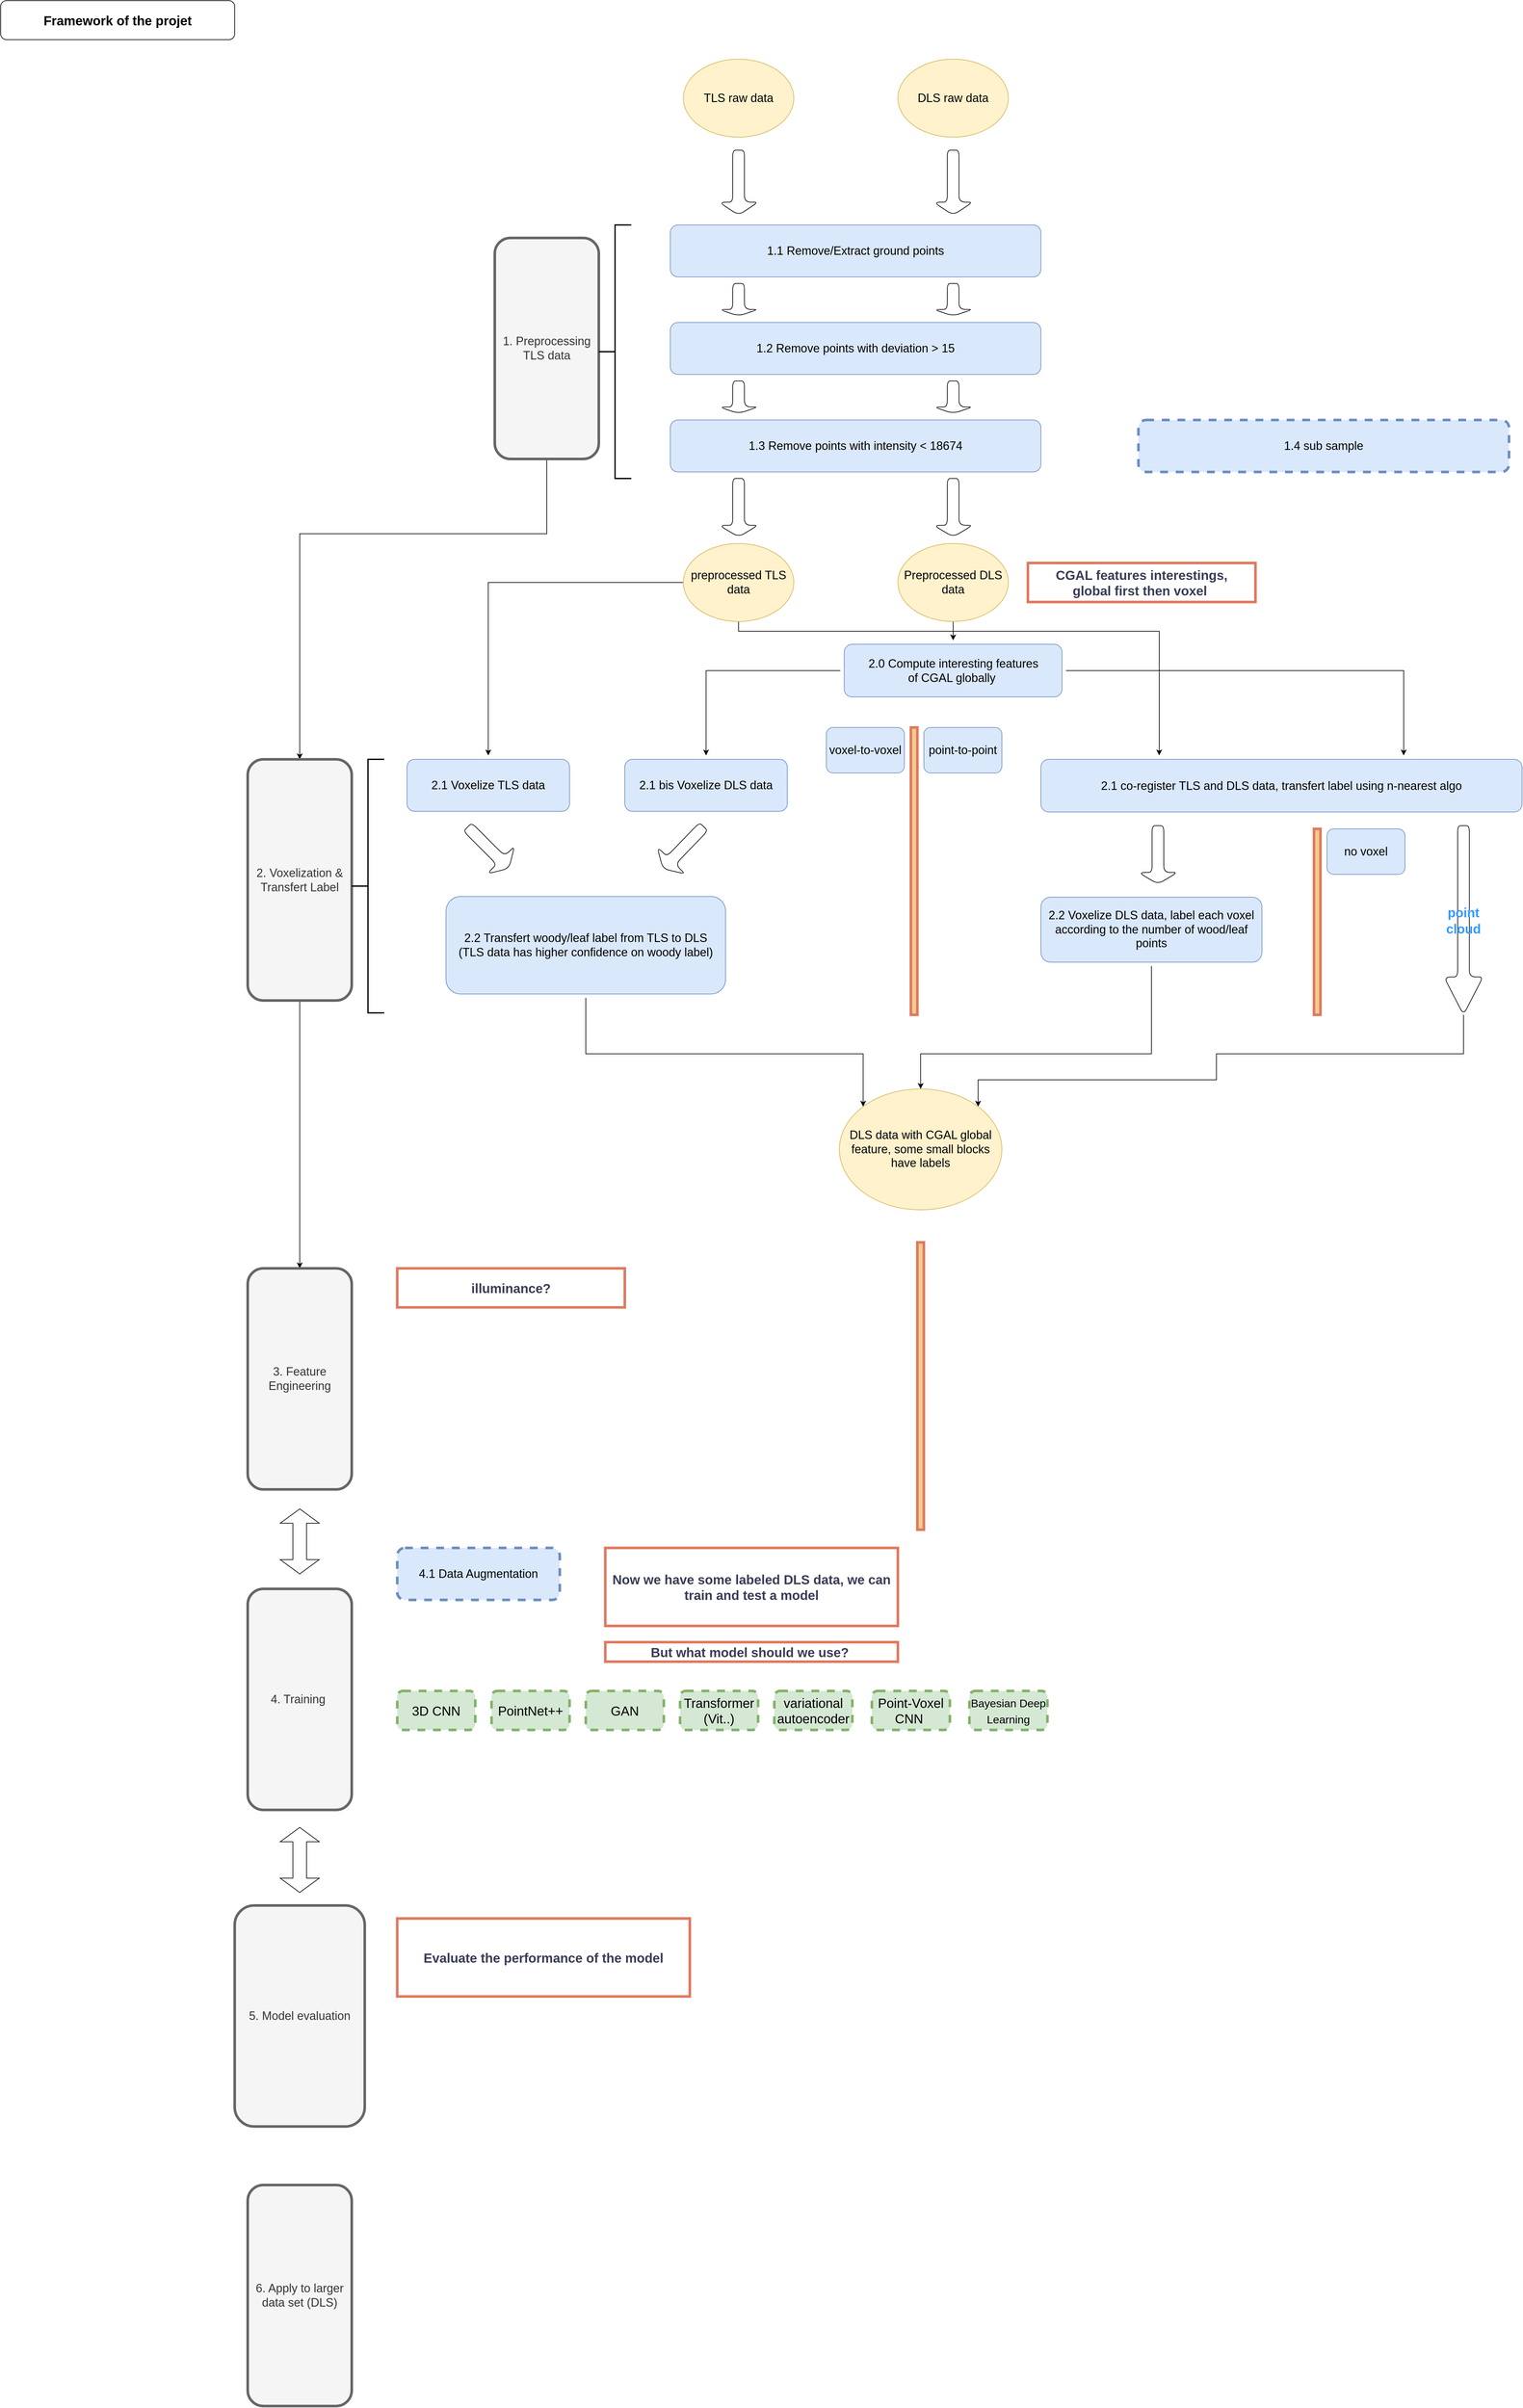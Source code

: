 <mxfile version="16.6.5" type="device"><diagram id="VDtyfZU4dx35SP9ErmCA" name="Page-1"><mxGraphModel dx="1374" dy="794" grid="1" gridSize="10" guides="1" tooltips="1" connect="1" arrows="1" fold="1" page="1" pageScale="1" pageWidth="3827" pageHeight="1169" math="0" shadow="0"><root><mxCell id="0"/><mxCell id="1" parent="0"/><mxCell id="Wg0yn6AiduVK4g4yRZyo-5" style="edgeStyle=orthogonalEdgeStyle;rounded=0;orthogonalLoop=1;jettySize=auto;html=1;" parent="1" source="dNyDx-j0MvRkq81e8ZUv-1" target="dNyDx-j0MvRkq81e8ZUv-33" edge="1"><mxGeometry relative="1" as="geometry"><Array as="points"><mxPoint x="860" y="840"/><mxPoint x="480" y="840"/></Array></mxGeometry></mxCell><mxCell id="dNyDx-j0MvRkq81e8ZUv-1" value="&lt;font style=&quot;font-size: 18px&quot;&gt;1. Preprocessing TLS data&lt;/font&gt;" style="rounded=1;whiteSpace=wrap;html=1;strokeWidth=4;fillColor=#f5f5f5;fontColor=#333333;strokeColor=#666666;" parent="1" vertex="1"><mxGeometry x="780" y="385" width="160" height="340" as="geometry"/></mxCell><mxCell id="dNyDx-j0MvRkq81e8ZUv-2" value="&lt;font style=&quot;font-size: 20px&quot;&gt;&lt;b&gt;Framework of the projet&lt;/b&gt;&lt;/font&gt;" style="whiteSpace=wrap;html=1;rounded=1;" parent="1" vertex="1"><mxGeometry x="20" y="20" width="360" height="60" as="geometry"/></mxCell><mxCell id="dNyDx-j0MvRkq81e8ZUv-7" value="1.1 Remove/Extract ground points" style="rounded=1;whiteSpace=wrap;html=1;fontSize=18;perimeterSpacing=6;fillColor=#dae8fc;strokeColor=#6c8ebf;" parent="1" vertex="1"><mxGeometry x="1050" y="365" width="570" height="80" as="geometry"/></mxCell><mxCell id="dNyDx-j0MvRkq81e8ZUv-10" value="TLS raw data" style="ellipse;whiteSpace=wrap;html=1;fontSize=18;rounded=1;fillColor=#fff2cc;strokeColor=#d6b656;" parent="1" vertex="1"><mxGeometry x="1070" y="110" width="170" height="120" as="geometry"/></mxCell><mxCell id="dNyDx-j0MvRkq81e8ZUv-15" value="DLS raw data" style="ellipse;whiteSpace=wrap;html=1;fontSize=18;rounded=1;fillColor=#fff2cc;strokeColor=#d6b656;" parent="1" vertex="1"><mxGeometry x="1400" y="110" width="170" height="120" as="geometry"/></mxCell><mxCell id="dNyDx-j0MvRkq81e8ZUv-16" value="" style="shape=singleArrow;direction=south;whiteSpace=wrap;html=1;fontSize=18;rounded=1;" parent="1" vertex="1"><mxGeometry x="1125" y="250" width="60" height="100" as="geometry"/></mxCell><mxCell id="dNyDx-j0MvRkq81e8ZUv-18" value="" style="shape=singleArrow;direction=south;whiteSpace=wrap;html=1;fontSize=18;rounded=1;" parent="1" vertex="1"><mxGeometry x="1455" y="250" width="60" height="100" as="geometry"/></mxCell><mxCell id="dNyDx-j0MvRkq81e8ZUv-19" value="1.2 Remove&amp;nbsp;points with deviation &amp;gt; 15" style="rounded=1;whiteSpace=wrap;html=1;fontSize=18;fillColor=#dae8fc;strokeColor=#6c8ebf;" parent="1" vertex="1"><mxGeometry x="1050" y="515" width="570" height="80" as="geometry"/></mxCell><mxCell id="dNyDx-j0MvRkq81e8ZUv-20" value="1.3 Remove&amp;nbsp;points with intensity &amp;lt; 18674" style="rounded=1;whiteSpace=wrap;html=1;fontSize=18;shadow=0;fillColor=#dae8fc;strokeColor=#6c8ebf;" parent="1" vertex="1"><mxGeometry x="1050" y="665" width="570" height="80" as="geometry"/></mxCell><mxCell id="dNyDx-j0MvRkq81e8ZUv-22" value="1.4 sub sample" style="rounded=1;whiteSpace=wrap;html=1;fontSize=18;shadow=0;dashed=1;fillColor=#dae8fc;strokeColor=#6c8ebf;strokeWidth=4;" parent="1" vertex="1"><mxGeometry x="1770" y="665" width="570" height="80" as="geometry"/></mxCell><mxCell id="Wg0yn6AiduVK4g4yRZyo-1" style="edgeStyle=orthogonalEdgeStyle;rounded=0;orthogonalLoop=1;jettySize=auto;html=1;entryX=0.5;entryY=0;entryDx=0;entryDy=0;" parent="1" source="dNyDx-j0MvRkq81e8ZUv-23" target="dNyDx-j0MvRkq81e8ZUv-40" edge="1"><mxGeometry relative="1" as="geometry"/></mxCell><mxCell id="Wg0yn6AiduVK4g4yRZyo-20" style="edgeStyle=orthogonalEdgeStyle;rounded=0;orthogonalLoop=1;jettySize=auto;html=1;entryX=0.25;entryY=0;entryDx=0;entryDy=0;fontSize=20;fontColor=#FF3333;" parent="1" source="dNyDx-j0MvRkq81e8ZUv-23" target="dNyDx-j0MvRkq81e8ZUv-60" edge="1"><mxGeometry relative="1" as="geometry"><Array as="points"><mxPoint x="1155" y="990"/><mxPoint x="1802" y="990"/></Array></mxGeometry></mxCell><mxCell id="dNyDx-j0MvRkq81e8ZUv-23" value="preprocessed TLS data" style="ellipse;whiteSpace=wrap;html=1;fontSize=18;rounded=1;fillColor=#fff2cc;strokeColor=#d6b656;" parent="1" vertex="1"><mxGeometry x="1070" y="855" width="170" height="120" as="geometry"/></mxCell><mxCell id="Wg0yn6AiduVK4g4yRZyo-15" style="edgeStyle=orthogonalEdgeStyle;rounded=0;orthogonalLoop=1;jettySize=auto;html=1;exitX=0.5;exitY=1;exitDx=0;exitDy=0;fontSize=20;fontColor=#FF3333;" parent="1" source="dNyDx-j0MvRkq81e8ZUv-24" target="Wg0yn6AiduVK4g4yRZyo-12" edge="1"><mxGeometry relative="1" as="geometry"/></mxCell><mxCell id="dNyDx-j0MvRkq81e8ZUv-24" value="Preprocessed DLS data" style="ellipse;whiteSpace=wrap;html=1;fontSize=18;rounded=1;fillColor=#fff2cc;strokeColor=#d6b656;" parent="1" vertex="1"><mxGeometry x="1400" y="855" width="170" height="120" as="geometry"/></mxCell><mxCell id="dNyDx-j0MvRkq81e8ZUv-25" value="" style="shape=singleArrow;direction=south;whiteSpace=wrap;html=1;fontSize=18;rounded=1;" parent="1" vertex="1"><mxGeometry x="1125" y="455" width="60" height="50" as="geometry"/></mxCell><mxCell id="dNyDx-j0MvRkq81e8ZUv-26" value="" style="shape=singleArrow;direction=south;whiteSpace=wrap;html=1;fontSize=18;rounded=1;" parent="1" vertex="1"><mxGeometry x="1455" y="455" width="60" height="50" as="geometry"/></mxCell><mxCell id="dNyDx-j0MvRkq81e8ZUv-28" value="" style="shape=singleArrow;direction=south;whiteSpace=wrap;html=1;fontSize=18;rounded=1;" parent="1" vertex="1"><mxGeometry x="1125" y="605" width="60" height="50" as="geometry"/></mxCell><mxCell id="dNyDx-j0MvRkq81e8ZUv-30" value="" style="shape=singleArrow;direction=south;whiteSpace=wrap;html=1;fontSize=18;rounded=1;" parent="1" vertex="1"><mxGeometry x="1455" y="605" width="60" height="50" as="geometry"/></mxCell><mxCell id="dNyDx-j0MvRkq81e8ZUv-31" value="" style="shape=singleArrow;direction=south;whiteSpace=wrap;html=1;fontSize=18;rounded=1;" parent="1" vertex="1"><mxGeometry x="1455" y="755" width="60" height="90" as="geometry"/></mxCell><mxCell id="dNyDx-j0MvRkq81e8ZUv-32" value="" style="shape=singleArrow;direction=south;whiteSpace=wrap;html=1;fontSize=18;rounded=1;" parent="1" vertex="1"><mxGeometry x="1125" y="755" width="60" height="90" as="geometry"/></mxCell><mxCell id="Wg0yn6AiduVK4g4yRZyo-23" style="edgeStyle=orthogonalEdgeStyle;rounded=0;orthogonalLoop=1;jettySize=auto;html=1;fontSize=20;fontColor=#FF3333;" parent="1" source="dNyDx-j0MvRkq81e8ZUv-33" target="dNyDx-j0MvRkq81e8ZUv-34" edge="1"><mxGeometry relative="1" as="geometry"/></mxCell><mxCell id="dNyDx-j0MvRkq81e8ZUv-33" value="&lt;font style=&quot;font-size: 18px&quot;&gt;2. Voxelization &amp;amp; Transfert Label&lt;/font&gt;" style="rounded=1;whiteSpace=wrap;html=1;strokeWidth=4;fillColor=#f5f5f5;fontColor=#333333;strokeColor=#666666;" parent="1" vertex="1"><mxGeometry x="400" y="1187" width="160" height="371" as="geometry"/></mxCell><mxCell id="dNyDx-j0MvRkq81e8ZUv-34" value="&lt;font style=&quot;font-size: 18px&quot;&gt;3. Feature Engineering&lt;/font&gt;" style="rounded=1;whiteSpace=wrap;html=1;strokeWidth=4;fillColor=#f5f5f5;fontColor=#333333;strokeColor=#666666;" parent="1" vertex="1"><mxGeometry x="400" y="1970" width="160" height="340" as="geometry"/></mxCell><mxCell id="dNyDx-j0MvRkq81e8ZUv-35" value="&lt;font style=&quot;font-size: 18px&quot;&gt;4. Training&amp;nbsp;&lt;/font&gt;" style="rounded=1;whiteSpace=wrap;html=1;strokeWidth=4;fillColor=#f5f5f5;fontColor=#333333;strokeColor=#666666;" parent="1" vertex="1"><mxGeometry x="400" y="2463" width="160" height="340" as="geometry"/></mxCell><mxCell id="dNyDx-j0MvRkq81e8ZUv-36" value="&lt;font style=&quot;font-size: 18px&quot;&gt;5. Model evaluation&lt;/font&gt;" style="rounded=1;whiteSpace=wrap;html=1;strokeWidth=4;fillColor=#f5f5f5;fontColor=#333333;strokeColor=#666666;" parent="1" vertex="1"><mxGeometry x="380" y="2950" width="200" height="340" as="geometry"/></mxCell><mxCell id="dNyDx-j0MvRkq81e8ZUv-37" value="&lt;font style=&quot;font-size: 18px&quot;&gt;6. Apply to larger data set (DLS)&lt;/font&gt;" style="rounded=1;whiteSpace=wrap;html=1;strokeWidth=4;fillColor=#f5f5f5;fontColor=#333333;strokeColor=#666666;" parent="1" vertex="1"><mxGeometry x="400" y="3380" width="160" height="340" as="geometry"/></mxCell><mxCell id="dNyDx-j0MvRkq81e8ZUv-38" value="point-to-point" style="rounded=1;whiteSpace=wrap;html=1;fontSize=18;shadow=0;fillColor=#dae8fc;strokeColor=#6c8ebf;" parent="1" vertex="1"><mxGeometry x="1440" y="1138" width="120" height="70" as="geometry"/></mxCell><mxCell id="dNyDx-j0MvRkq81e8ZUv-40" value="2.1 Voxelize TLS data" style="rounded=1;whiteSpace=wrap;html=1;fontSize=18;perimeterSpacing=6;fillColor=#dae8fc;strokeColor=#6c8ebf;" parent="1" vertex="1"><mxGeometry x="645" y="1187" width="250" height="80" as="geometry"/></mxCell><mxCell id="dNyDx-j0MvRkq81e8ZUv-41" value="" style="strokeWidth=2;html=1;shape=mxgraph.flowchart.annotation_2;align=left;labelPosition=right;pointerEvents=1;rounded=0;sketch=0;fontColor=#393C56;fillColor=#F2CC8F;" parent="1" vertex="1"><mxGeometry x="940" y="365" width="50" height="390" as="geometry"/></mxCell><mxCell id="dNyDx-j0MvRkq81e8ZUv-43" value="" style="rounded=0;whiteSpace=wrap;html=1;sketch=0;fontColor=#393C56;strokeColor=#E07A5F;strokeWidth=4;fillColor=#F2CC8F;" parent="1" vertex="1"><mxGeometry x="1420" y="1138" width="10" height="442" as="geometry"/></mxCell><mxCell id="dNyDx-j0MvRkq81e8ZUv-44" value="voxel-to-voxel" style="rounded=1;whiteSpace=wrap;html=1;fontSize=18;shadow=0;fillColor=#dae8fc;strokeColor=#6c8ebf;" parent="1" vertex="1"><mxGeometry x="1290" y="1138" width="120" height="70" as="geometry"/></mxCell><mxCell id="dNyDx-j0MvRkq81e8ZUv-45" value="2.1 bis Voxelize DLS data" style="rounded=1;whiteSpace=wrap;html=1;fontSize=18;perimeterSpacing=6;fillColor=#dae8fc;strokeColor=#6c8ebf;" parent="1" vertex="1"><mxGeometry x="980" y="1187" width="250" height="80" as="geometry"/></mxCell><mxCell id="Wg0yn6AiduVK4g4yRZyo-29" style="edgeStyle=orthogonalEdgeStyle;rounded=0;orthogonalLoop=1;jettySize=auto;html=1;entryX=0;entryY=0;entryDx=0;entryDy=0;fontSize=20;fontColor=#FF3333;" parent="1" source="dNyDx-j0MvRkq81e8ZUv-56" target="Wg0yn6AiduVK4g4yRZyo-28" edge="1"><mxGeometry relative="1" as="geometry"><Array as="points"><mxPoint x="920" y="1640"/><mxPoint x="1347" y="1640"/></Array></mxGeometry></mxCell><mxCell id="dNyDx-j0MvRkq81e8ZUv-56" value="2.2 Transfert woody/leaf label from TLS to DLS&lt;br&gt;(TLS data has higher confidence on woody label)" style="rounded=1;whiteSpace=wrap;html=1;fontSize=18;perimeterSpacing=6;fillColor=#dae8fc;strokeColor=#6c8ebf;" parent="1" vertex="1"><mxGeometry x="705" y="1398" width="430" height="150" as="geometry"/></mxCell><mxCell id="dNyDx-j0MvRkq81e8ZUv-57" value="" style="shape=singleArrow;direction=south;whiteSpace=wrap;html=1;fontSize=18;rounded=1;rotation=44;" parent="1" vertex="1"><mxGeometry x="1040" y="1278" width="60" height="90" as="geometry"/></mxCell><mxCell id="dNyDx-j0MvRkq81e8ZUv-58" value="" style="shape=singleArrow;direction=south;whiteSpace=wrap;html=1;fontSize=18;rounded=1;rotation=-45;" parent="1" vertex="1"><mxGeometry x="740" y="1278" width="60" height="90" as="geometry"/></mxCell><mxCell id="dNyDx-j0MvRkq81e8ZUv-59" value="" style="strokeWidth=2;html=1;shape=mxgraph.flowchart.annotation_2;align=left;labelPosition=right;pointerEvents=1;rounded=0;sketch=0;fontColor=#393C56;fillColor=#F2CC8F;" parent="1" vertex="1"><mxGeometry x="560" y="1187" width="50" height="390" as="geometry"/></mxCell><mxCell id="dNyDx-j0MvRkq81e8ZUv-60" value="2.1 co-register TLS and DLS data, transfert label using n-nearest algo" style="rounded=1;whiteSpace=wrap;html=1;fontSize=18;perimeterSpacing=6;fillColor=#dae8fc;strokeColor=#6c8ebf;" parent="1" vertex="1"><mxGeometry x="1620" y="1187" width="740" height="81" as="geometry"/></mxCell><mxCell id="Wg0yn6AiduVK4g4yRZyo-30" style="edgeStyle=orthogonalEdgeStyle;rounded=0;orthogonalLoop=1;jettySize=auto;html=1;fontSize=20;fontColor=#FF3333;" parent="1" source="dNyDx-j0MvRkq81e8ZUv-71" target="Wg0yn6AiduVK4g4yRZyo-28" edge="1"><mxGeometry relative="1" as="geometry"><Array as="points"><mxPoint x="1790" y="1640"/><mxPoint x="1435" y="1640"/></Array></mxGeometry></mxCell><mxCell id="dNyDx-j0MvRkq81e8ZUv-71" value="2.2 Voxelize DLS data, label each voxel according to the number of wood/leaf points" style="rounded=1;whiteSpace=wrap;html=1;fontSize=18;perimeterSpacing=6;fillColor=#dae8fc;strokeColor=#6c8ebf;" parent="1" vertex="1"><mxGeometry x="1620" y="1399" width="340" height="100" as="geometry"/></mxCell><mxCell id="dNyDx-j0MvRkq81e8ZUv-72" value="" style="shape=singleArrow;direction=south;whiteSpace=wrap;html=1;fontSize=18;rounded=1;" parent="1" vertex="1"><mxGeometry x="1770" y="1289" width="60" height="90" as="geometry"/></mxCell><mxCell id="dNyDx-j0MvRkq81e8ZUv-73" value="&lt;b style=&quot;font-size: 20px&quot;&gt;CGAL features interestings,&lt;br&gt;global first then voxel&amp;nbsp;&lt;/b&gt;" style="rounded=0;whiteSpace=wrap;html=1;sketch=0;fontColor=#393C56;strokeColor=#E07A5F;strokeWidth=4;fillColor=none;" parent="1" vertex="1"><mxGeometry x="1600" y="885" width="350" height="60" as="geometry"/></mxCell><mxCell id="Wg0yn6AiduVK4g4yRZyo-8" value="" style="rounded=0;whiteSpace=wrap;html=1;sketch=0;fontColor=#393C56;strokeColor=#E07A5F;strokeWidth=4;fillColor=#F2CC8F;" parent="1" vertex="1"><mxGeometry x="2040" y="1294" width="10" height="286" as="geometry"/></mxCell><mxCell id="Wg0yn6AiduVK4g4yRZyo-10" value="no voxel" style="rounded=1;whiteSpace=wrap;html=1;fontSize=18;shadow=0;fillColor=#dae8fc;strokeColor=#6c8ebf;" parent="1" vertex="1"><mxGeometry x="2060" y="1294" width="120" height="70" as="geometry"/></mxCell><mxCell id="Wg0yn6AiduVK4g4yRZyo-31" style="edgeStyle=orthogonalEdgeStyle;rounded=0;orthogonalLoop=1;jettySize=auto;html=1;entryX=1;entryY=0;entryDx=0;entryDy=0;fontSize=20;fontColor=#FF3333;" parent="1" source="Wg0yn6AiduVK4g4yRZyo-11" target="Wg0yn6AiduVK4g4yRZyo-28" edge="1"><mxGeometry relative="1" as="geometry"><Array as="points"><mxPoint x="2270" y="1640"/><mxPoint x="1890" y="1640"/><mxPoint x="1890" y="1680"/><mxPoint x="1523" y="1680"/></Array></mxGeometry></mxCell><mxCell id="Wg0yn6AiduVK4g4yRZyo-11" value="&lt;b&gt;&lt;font color=&quot;#3399ff&quot; style=&quot;font-size: 20px&quot;&gt;point cloud&lt;/font&gt;&lt;/b&gt;" style="shape=singleArrow;direction=south;whiteSpace=wrap;html=1;fontSize=18;rounded=1;" parent="1" vertex="1"><mxGeometry x="2240" y="1289" width="60" height="291" as="geometry"/></mxCell><mxCell id="Wg0yn6AiduVK4g4yRZyo-18" style="edgeStyle=orthogonalEdgeStyle;rounded=0;orthogonalLoop=1;jettySize=auto;html=1;fontSize=20;fontColor=#FF3333;" parent="1" source="Wg0yn6AiduVK4g4yRZyo-12" target="dNyDx-j0MvRkq81e8ZUv-45" edge="1"><mxGeometry relative="1" as="geometry"/></mxCell><mxCell id="Wg0yn6AiduVK4g4yRZyo-19" style="edgeStyle=orthogonalEdgeStyle;rounded=0;orthogonalLoop=1;jettySize=auto;html=1;entryX=0.75;entryY=0;entryDx=0;entryDy=0;fontSize=20;fontColor=#FF3333;" parent="1" source="Wg0yn6AiduVK4g4yRZyo-12" target="dNyDx-j0MvRkq81e8ZUv-60" edge="1"><mxGeometry relative="1" as="geometry"><Array as="points"><mxPoint x="2178" y="1051"/></Array></mxGeometry></mxCell><mxCell id="Wg0yn6AiduVK4g4yRZyo-12" value="2.0&amp;nbsp;Compute interesting features&lt;br&gt;of CGAL globally&amp;nbsp;" style="rounded=1;whiteSpace=wrap;html=1;fontSize=18;perimeterSpacing=6;fillColor=#dae8fc;strokeColor=#6c8ebf;" parent="1" vertex="1"><mxGeometry x="1317.5" y="1010" width="335" height="81" as="geometry"/></mxCell><mxCell id="Wg0yn6AiduVK4g4yRZyo-28" value="DLS data with CGAL global feature, some small blocks have labels" style="ellipse;whiteSpace=wrap;html=1;fontSize=18;rounded=1;fillColor=#fff2cc;strokeColor=#d6b656;" parent="1" vertex="1"><mxGeometry x="1310" y="1694" width="250" height="186" as="geometry"/></mxCell><mxCell id="Wg0yn6AiduVK4g4yRZyo-32" value="" style="rounded=0;whiteSpace=wrap;html=1;sketch=0;fontColor=#393C56;strokeColor=#E07A5F;strokeWidth=4;fillColor=#F2CC8F;" parent="1" vertex="1"><mxGeometry x="1430" y="1930" width="10" height="442" as="geometry"/></mxCell><mxCell id="Wg0yn6AiduVK4g4yRZyo-33" value="&lt;font style=&quot;font-size: 20px&quot;&gt;&lt;b&gt;illuminance?&lt;/b&gt;&lt;/font&gt;" style="rounded=0;whiteSpace=wrap;html=1;sketch=0;fontColor=#393C56;strokeColor=#E07A5F;strokeWidth=4;fillColor=none;" parent="1" vertex="1"><mxGeometry x="630" y="1970" width="350" height="60" as="geometry"/></mxCell><mxCell id="Wg0yn6AiduVK4g4yRZyo-34" value="&lt;span style=&quot;font-size: 20px&quot;&gt;&lt;b&gt;Now we have some labeled DLS data, we can train and test a model&lt;/b&gt;&lt;/span&gt;" style="rounded=0;whiteSpace=wrap;html=1;sketch=0;fontColor=#393C56;strokeColor=#E07A5F;strokeWidth=4;fillColor=none;" parent="1" vertex="1"><mxGeometry x="950" y="2400" width="450" height="120" as="geometry"/></mxCell><mxCell id="Wg0yn6AiduVK4g4yRZyo-36" value="&lt;span style=&quot;font-size: 20px&quot;&gt;&lt;b&gt;But what model should we use?&amp;nbsp;&lt;/b&gt;&lt;/span&gt;" style="rounded=0;whiteSpace=wrap;html=1;sketch=0;fontColor=#393C56;strokeColor=#E07A5F;strokeWidth=4;fillColor=none;" parent="1" vertex="1"><mxGeometry x="950" y="2545" width="450" height="30" as="geometry"/></mxCell><mxCell id="Wg0yn6AiduVK4g4yRZyo-37" value="3D CNN" style="rounded=1;whiteSpace=wrap;html=1;fontSize=20;dashed=1;strokeWidth=4;fillColor=#d5e8d4;strokeColor=#82b366;" parent="1" vertex="1"><mxGeometry x="630" y="2620" width="120" height="60" as="geometry"/></mxCell><mxCell id="Wg0yn6AiduVK4g4yRZyo-38" value="PointNet++" style="rounded=1;whiteSpace=wrap;html=1;fontSize=20;dashed=1;strokeWidth=4;fillColor=#d5e8d4;strokeColor=#82b366;" parent="1" vertex="1"><mxGeometry x="775" y="2620" width="120" height="60" as="geometry"/></mxCell><mxCell id="Wg0yn6AiduVK4g4yRZyo-39" value="GAN" style="rounded=1;whiteSpace=wrap;html=1;fontSize=20;dashed=1;strokeWidth=4;fillColor=#d5e8d4;strokeColor=#82b366;" parent="1" vertex="1"><mxGeometry x="920" y="2620" width="120" height="60" as="geometry"/></mxCell><mxCell id="Wg0yn6AiduVK4g4yRZyo-40" value="Transformer&lt;br&gt;(Vit..)" style="rounded=1;whiteSpace=wrap;html=1;fontSize=20;dashed=1;strokeWidth=4;fillColor=#d5e8d4;strokeColor=#82b366;" parent="1" vertex="1"><mxGeometry x="1065" y="2620" width="120" height="60" as="geometry"/></mxCell><mxCell id="Wg0yn6AiduVK4g4yRZyo-41" value="variational autoencoder" style="rounded=1;whiteSpace=wrap;html=1;fontSize=20;dashed=1;strokeWidth=4;fillColor=#d5e8d4;strokeColor=#82b366;" parent="1" vertex="1"><mxGeometry x="1210" y="2620" width="120" height="60" as="geometry"/></mxCell><mxCell id="Wg0yn6AiduVK4g4yRZyo-42" value="&lt;span style=&quot;font-size: 20px&quot;&gt;&lt;b&gt;Evaluate the performance of the model&lt;/b&gt;&lt;/span&gt;" style="rounded=0;whiteSpace=wrap;html=1;sketch=0;fontColor=#393C56;strokeColor=#E07A5F;strokeWidth=4;fillColor=none;" parent="1" vertex="1"><mxGeometry x="630" y="2970" width="450" height="120" as="geometry"/></mxCell><mxCell id="Wg0yn6AiduVK4g4yRZyo-43" value="Point-Voxel CNN&amp;nbsp;" style="rounded=1;whiteSpace=wrap;html=1;fontSize=20;dashed=1;strokeWidth=4;fillColor=#d5e8d4;strokeColor=#82b366;" parent="1" vertex="1"><mxGeometry x="1360" y="2620" width="120" height="60" as="geometry"/></mxCell><mxCell id="Wg0yn6AiduVK4g4yRZyo-45" value="4.1 Data Augmentation" style="rounded=1;whiteSpace=wrap;html=1;fontSize=18;perimeterSpacing=6;fillColor=#dae8fc;strokeColor=#6c8ebf;dashed=1;strokeWidth=4;" parent="1" vertex="1"><mxGeometry x="630" y="2400" width="250" height="80" as="geometry"/></mxCell><mxCell id="Wg0yn6AiduVK4g4yRZyo-46" value="&lt;font style=&quot;font-size: 17px&quot;&gt;Bayesian Deep Learning&lt;/font&gt;" style="rounded=1;whiteSpace=wrap;html=1;fontSize=20;dashed=1;strokeWidth=4;fillColor=#d5e8d4;strokeColor=#82b366;" parent="1" vertex="1"><mxGeometry x="1510" y="2620" width="120" height="60" as="geometry"/></mxCell><mxCell id="7QZ0QgCbZnXup8xYwO6Q-5" value="" style="html=1;shadow=0;dashed=0;align=center;verticalAlign=middle;shape=mxgraph.arrows2.twoWayArrow;dy=0.65;dx=22;rotation=90;" vertex="1" parent="1"><mxGeometry x="430" y="2850" width="100" height="60" as="geometry"/></mxCell><mxCell id="7QZ0QgCbZnXup8xYwO6Q-6" value="" style="html=1;shadow=0;dashed=0;align=center;verticalAlign=middle;shape=mxgraph.arrows2.twoWayArrow;dy=0.65;dx=22;rotation=90;" vertex="1" parent="1"><mxGeometry x="430" y="2360" width="100" height="60" as="geometry"/></mxCell></root></mxGraphModel></diagram></mxfile>